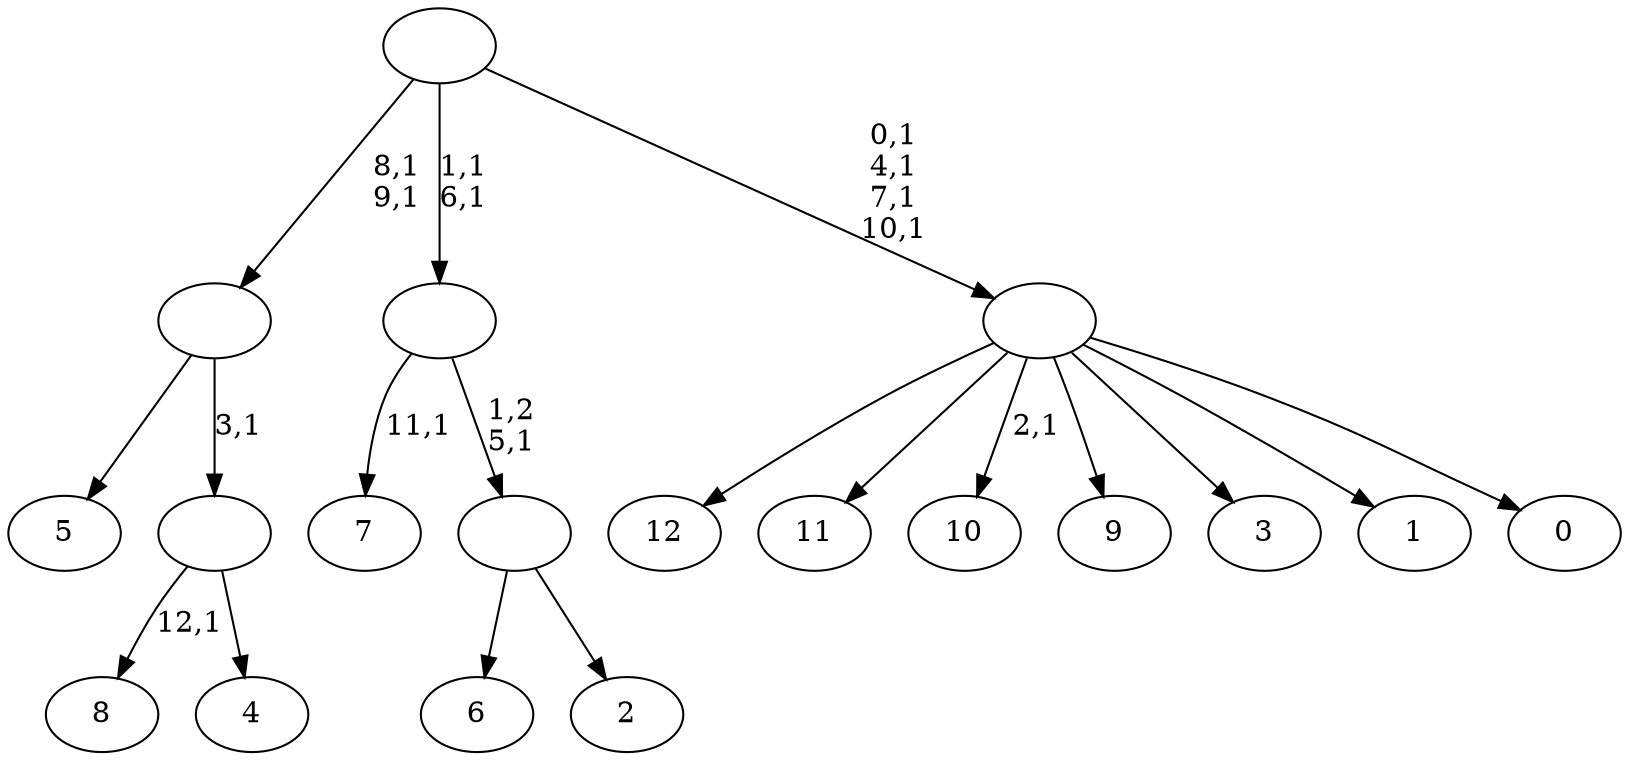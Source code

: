 digraph T {
	26 [label="12"]
	25 [label="11"]
	24 [label="10"]
	22 [label="9"]
	21 [label="8"]
	19 [label="7"]
	17 [label="6"]
	16 [label="5"]
	15 [label="4"]
	14 [label=""]
	13 [label=""]
	11 [label="3"]
	10 [label="2"]
	9 [label=""]
	8 [label=""]
	6 [label="1"]
	5 [label="0"]
	4 [label=""]
	0 [label=""]
	14 -> 21 [label="12,1"]
	14 -> 15 [label=""]
	13 -> 16 [label=""]
	13 -> 14 [label="3,1"]
	9 -> 17 [label=""]
	9 -> 10 [label=""]
	8 -> 19 [label="11,1"]
	8 -> 9 [label="1,2\n5,1"]
	4 -> 24 [label="2,1"]
	4 -> 26 [label=""]
	4 -> 25 [label=""]
	4 -> 22 [label=""]
	4 -> 11 [label=""]
	4 -> 6 [label=""]
	4 -> 5 [label=""]
	0 -> 4 [label="0,1\n4,1\n7,1\n10,1"]
	0 -> 8 [label="1,1\n6,1"]
	0 -> 13 [label="8,1\n9,1"]
}
